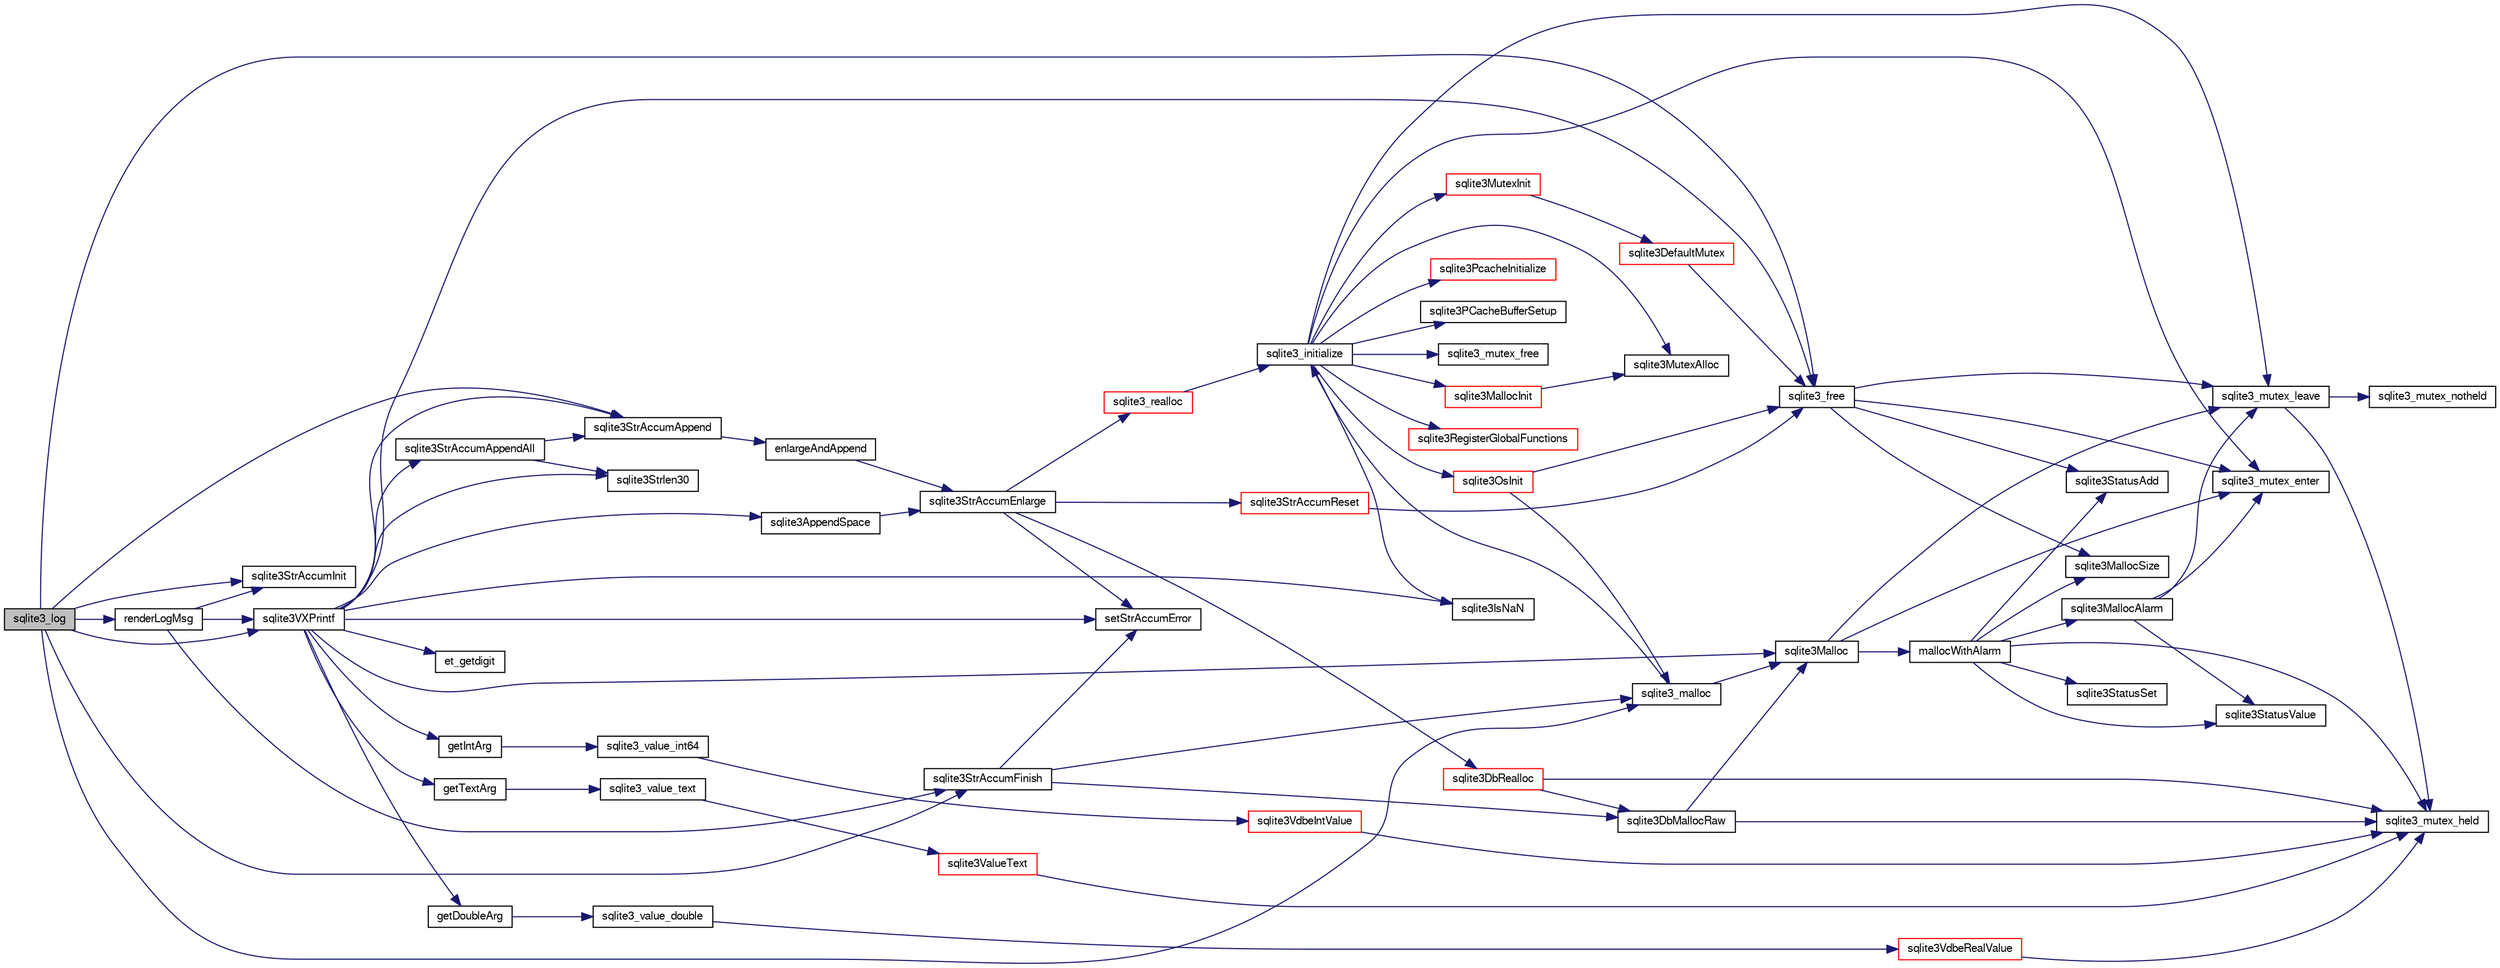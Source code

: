 digraph "sqlite3_log"
{
  edge [fontname="FreeSans",fontsize="10",labelfontname="FreeSans",labelfontsize="10"];
  node [fontname="FreeSans",fontsize="10",shape=record];
  rankdir="LR";
  Node341178 [label="sqlite3_log",height=0.2,width=0.4,color="black", fillcolor="grey75", style="filled", fontcolor="black"];
  Node341178 -> Node341179 [color="midnightblue",fontsize="10",style="solid",fontname="FreeSans"];
  Node341179 [label="renderLogMsg",height=0.2,width=0.4,color="black", fillcolor="white", style="filled",URL="$sqlite3_8c.html#a7a02b43ce0a27bb52085c7f446d115af"];
  Node341179 -> Node341180 [color="midnightblue",fontsize="10",style="solid",fontname="FreeSans"];
  Node341180 [label="sqlite3StrAccumInit",height=0.2,width=0.4,color="black", fillcolor="white", style="filled",URL="$sqlite3_8c.html#aabf95e113b9d54d519cd15a56215f560"];
  Node341179 -> Node341181 [color="midnightblue",fontsize="10",style="solid",fontname="FreeSans"];
  Node341181 [label="sqlite3VXPrintf",height=0.2,width=0.4,color="black", fillcolor="white", style="filled",URL="$sqlite3_8c.html#a63c25806c9bd4a2b76f9a0eb232c6bde"];
  Node341181 -> Node341182 [color="midnightblue",fontsize="10",style="solid",fontname="FreeSans"];
  Node341182 [label="sqlite3StrAccumAppend",height=0.2,width=0.4,color="black", fillcolor="white", style="filled",URL="$sqlite3_8c.html#a56664fa33def33c5a5245b623441d5e0"];
  Node341182 -> Node341183 [color="midnightblue",fontsize="10",style="solid",fontname="FreeSans"];
  Node341183 [label="enlargeAndAppend",height=0.2,width=0.4,color="black", fillcolor="white", style="filled",URL="$sqlite3_8c.html#a25b21e61dc0883d849890eaa8a18088a"];
  Node341183 -> Node341184 [color="midnightblue",fontsize="10",style="solid",fontname="FreeSans"];
  Node341184 [label="sqlite3StrAccumEnlarge",height=0.2,width=0.4,color="black", fillcolor="white", style="filled",URL="$sqlite3_8c.html#a38976500a97c69d65086eeccca82dd96"];
  Node341184 -> Node341185 [color="midnightblue",fontsize="10",style="solid",fontname="FreeSans"];
  Node341185 [label="setStrAccumError",height=0.2,width=0.4,color="black", fillcolor="white", style="filled",URL="$sqlite3_8c.html#a3dc479a1fc8ba1ab8edfe51f8a0b102c"];
  Node341184 -> Node341186 [color="midnightblue",fontsize="10",style="solid",fontname="FreeSans"];
  Node341186 [label="sqlite3StrAccumReset",height=0.2,width=0.4,color="red", fillcolor="white", style="filled",URL="$sqlite3_8c.html#ad7e70f4ec9d2fa3a63a371e2c7c555d8"];
  Node341186 -> Node341193 [color="midnightblue",fontsize="10",style="solid",fontname="FreeSans"];
  Node341193 [label="sqlite3_free",height=0.2,width=0.4,color="black", fillcolor="white", style="filled",URL="$sqlite3_8c.html#a6552349e36a8a691af5487999ab09519"];
  Node341193 -> Node341194 [color="midnightblue",fontsize="10",style="solid",fontname="FreeSans"];
  Node341194 [label="sqlite3_mutex_enter",height=0.2,width=0.4,color="black", fillcolor="white", style="filled",URL="$sqlite3_8c.html#a1c12cde690bd89f104de5cbad12a6bf5"];
  Node341193 -> Node341195 [color="midnightblue",fontsize="10",style="solid",fontname="FreeSans"];
  Node341195 [label="sqlite3StatusAdd",height=0.2,width=0.4,color="black", fillcolor="white", style="filled",URL="$sqlite3_8c.html#afa029f93586aeab4cc85360905dae9cd"];
  Node341193 -> Node341191 [color="midnightblue",fontsize="10",style="solid",fontname="FreeSans"];
  Node341191 [label="sqlite3MallocSize",height=0.2,width=0.4,color="black", fillcolor="white", style="filled",URL="$sqlite3_8c.html#acf5d2a5f35270bafb050bd2def576955"];
  Node341193 -> Node341196 [color="midnightblue",fontsize="10",style="solid",fontname="FreeSans"];
  Node341196 [label="sqlite3_mutex_leave",height=0.2,width=0.4,color="black", fillcolor="white", style="filled",URL="$sqlite3_8c.html#a5838d235601dbd3c1fa993555c6bcc93"];
  Node341196 -> Node341188 [color="midnightblue",fontsize="10",style="solid",fontname="FreeSans"];
  Node341188 [label="sqlite3_mutex_held",height=0.2,width=0.4,color="black", fillcolor="white", style="filled",URL="$sqlite3_8c.html#acf77da68932b6bc163c5e68547ecc3e7"];
  Node341196 -> Node341197 [color="midnightblue",fontsize="10",style="solid",fontname="FreeSans"];
  Node341197 [label="sqlite3_mutex_notheld",height=0.2,width=0.4,color="black", fillcolor="white", style="filled",URL="$sqlite3_8c.html#a83967c837c1c000d3b5adcfaa688f5dc"];
  Node341184 -> Node341198 [color="midnightblue",fontsize="10",style="solid",fontname="FreeSans"];
  Node341198 [label="sqlite3DbRealloc",height=0.2,width=0.4,color="red", fillcolor="white", style="filled",URL="$sqlite3_8c.html#ae028f4902a9d29bcaf310ff289ee87dc"];
  Node341198 -> Node341188 [color="midnightblue",fontsize="10",style="solid",fontname="FreeSans"];
  Node341198 -> Node341199 [color="midnightblue",fontsize="10",style="solid",fontname="FreeSans"];
  Node341199 [label="sqlite3DbMallocRaw",height=0.2,width=0.4,color="black", fillcolor="white", style="filled",URL="$sqlite3_8c.html#abbe8be0cf7175e11ddc3e2218fad924e"];
  Node341199 -> Node341188 [color="midnightblue",fontsize="10",style="solid",fontname="FreeSans"];
  Node341199 -> Node341200 [color="midnightblue",fontsize="10",style="solid",fontname="FreeSans"];
  Node341200 [label="sqlite3Malloc",height=0.2,width=0.4,color="black", fillcolor="white", style="filled",URL="$sqlite3_8c.html#a361a2eaa846b1885f123abe46f5d8b2b"];
  Node341200 -> Node341194 [color="midnightblue",fontsize="10",style="solid",fontname="FreeSans"];
  Node341200 -> Node341201 [color="midnightblue",fontsize="10",style="solid",fontname="FreeSans"];
  Node341201 [label="mallocWithAlarm",height=0.2,width=0.4,color="black", fillcolor="white", style="filled",URL="$sqlite3_8c.html#ab070d5cf8e48ec8a6a43cf025d48598b"];
  Node341201 -> Node341188 [color="midnightblue",fontsize="10",style="solid",fontname="FreeSans"];
  Node341201 -> Node341202 [color="midnightblue",fontsize="10",style="solid",fontname="FreeSans"];
  Node341202 [label="sqlite3StatusSet",height=0.2,width=0.4,color="black", fillcolor="white", style="filled",URL="$sqlite3_8c.html#afec7586c01fcb5ea17dc9d7725a589d9"];
  Node341201 -> Node341203 [color="midnightblue",fontsize="10",style="solid",fontname="FreeSans"];
  Node341203 [label="sqlite3StatusValue",height=0.2,width=0.4,color="black", fillcolor="white", style="filled",URL="$sqlite3_8c.html#a30b8ac296c6e200c1fa57708d52c6ef6"];
  Node341201 -> Node341204 [color="midnightblue",fontsize="10",style="solid",fontname="FreeSans"];
  Node341204 [label="sqlite3MallocAlarm",height=0.2,width=0.4,color="black", fillcolor="white", style="filled",URL="$sqlite3_8c.html#ada66988e8471d1198f3219c062377508"];
  Node341204 -> Node341203 [color="midnightblue",fontsize="10",style="solid",fontname="FreeSans"];
  Node341204 -> Node341196 [color="midnightblue",fontsize="10",style="solid",fontname="FreeSans"];
  Node341204 -> Node341194 [color="midnightblue",fontsize="10",style="solid",fontname="FreeSans"];
  Node341201 -> Node341191 [color="midnightblue",fontsize="10",style="solid",fontname="FreeSans"];
  Node341201 -> Node341195 [color="midnightblue",fontsize="10",style="solid",fontname="FreeSans"];
  Node341200 -> Node341196 [color="midnightblue",fontsize="10",style="solid",fontname="FreeSans"];
  Node341184 -> Node341379 [color="midnightblue",fontsize="10",style="solid",fontname="FreeSans"];
  Node341379 [label="sqlite3_realloc",height=0.2,width=0.4,color="red", fillcolor="white", style="filled",URL="$sqlite3_8c.html#a822d9e42f6ab4b2ec803f311aeb9618d"];
  Node341379 -> Node341206 [color="midnightblue",fontsize="10",style="solid",fontname="FreeSans"];
  Node341206 [label="sqlite3_initialize",height=0.2,width=0.4,color="black", fillcolor="white", style="filled",URL="$sqlite3_8c.html#ab0c0ee2d5d4cf8b28e9572296a8861df"];
  Node341206 -> Node341207 [color="midnightblue",fontsize="10",style="solid",fontname="FreeSans"];
  Node341207 [label="sqlite3MutexInit",height=0.2,width=0.4,color="red", fillcolor="white", style="filled",URL="$sqlite3_8c.html#a7906afcdd1cdb3d0007eb932398a1158"];
  Node341207 -> Node341208 [color="midnightblue",fontsize="10",style="solid",fontname="FreeSans"];
  Node341208 [label="sqlite3DefaultMutex",height=0.2,width=0.4,color="red", fillcolor="white", style="filled",URL="$sqlite3_8c.html#ac895a71e325f9b2f9b862f737c17aca8"];
  Node341208 -> Node341193 [color="midnightblue",fontsize="10",style="solid",fontname="FreeSans"];
  Node341206 -> Node341225 [color="midnightblue",fontsize="10",style="solid",fontname="FreeSans"];
  Node341225 [label="sqlite3MutexAlloc",height=0.2,width=0.4,color="black", fillcolor="white", style="filled",URL="$sqlite3_8c.html#a0e3f432ee581f6876b590e7ad7e84e19"];
  Node341206 -> Node341194 [color="midnightblue",fontsize="10",style="solid",fontname="FreeSans"];
  Node341206 -> Node341226 [color="midnightblue",fontsize="10",style="solid",fontname="FreeSans"];
  Node341226 [label="sqlite3MallocInit",height=0.2,width=0.4,color="red", fillcolor="white", style="filled",URL="$sqlite3_8c.html#a9e06f9e7cad0d83ce80ab493c9533552"];
  Node341226 -> Node341225 [color="midnightblue",fontsize="10",style="solid",fontname="FreeSans"];
  Node341206 -> Node341196 [color="midnightblue",fontsize="10",style="solid",fontname="FreeSans"];
  Node341206 -> Node341266 [color="midnightblue",fontsize="10",style="solid",fontname="FreeSans"];
  Node341266 [label="sqlite3RegisterGlobalFunctions",height=0.2,width=0.4,color="red", fillcolor="white", style="filled",URL="$sqlite3_8c.html#a9f75bd111010f29e1b8d74344473c4ec"];
  Node341206 -> Node341447 [color="midnightblue",fontsize="10",style="solid",fontname="FreeSans"];
  Node341447 [label="sqlite3PcacheInitialize",height=0.2,width=0.4,color="red", fillcolor="white", style="filled",URL="$sqlite3_8c.html#a2902c61ddc88bea002c4d69fe4052b1f"];
  Node341206 -> Node341448 [color="midnightblue",fontsize="10",style="solid",fontname="FreeSans"];
  Node341448 [label="sqlite3OsInit",height=0.2,width=0.4,color="red", fillcolor="white", style="filled",URL="$sqlite3_8c.html#afeaa886fe1ca086a30fd278b1d069762"];
  Node341448 -> Node341265 [color="midnightblue",fontsize="10",style="solid",fontname="FreeSans"];
  Node341265 [label="sqlite3_malloc",height=0.2,width=0.4,color="black", fillcolor="white", style="filled",URL="$sqlite3_8c.html#ac79dba55fc32b6a840cf5a9769bce7cd"];
  Node341265 -> Node341206 [color="midnightblue",fontsize="10",style="solid",fontname="FreeSans"];
  Node341265 -> Node341200 [color="midnightblue",fontsize="10",style="solid",fontname="FreeSans"];
  Node341448 -> Node341193 [color="midnightblue",fontsize="10",style="solid",fontname="FreeSans"];
  Node341206 -> Node341452 [color="midnightblue",fontsize="10",style="solid",fontname="FreeSans"];
  Node341452 [label="sqlite3PCacheBufferSetup",height=0.2,width=0.4,color="black", fillcolor="white", style="filled",URL="$sqlite3_8c.html#ad18a1eebefdfbc4254f473f7b0101937"];
  Node341206 -> Node341453 [color="midnightblue",fontsize="10",style="solid",fontname="FreeSans"];
  Node341453 [label="sqlite3_mutex_free",height=0.2,width=0.4,color="black", fillcolor="white", style="filled",URL="$sqlite3_8c.html#a2db2e72e08f6873afa9c61b0ec726fec"];
  Node341206 -> Node341347 [color="midnightblue",fontsize="10",style="solid",fontname="FreeSans"];
  Node341347 [label="sqlite3IsNaN",height=0.2,width=0.4,color="black", fillcolor="white", style="filled",URL="$sqlite3_8c.html#aed4d78203877c3486765ccbc7feebb50"];
  Node341181 -> Node341454 [color="midnightblue",fontsize="10",style="solid",fontname="FreeSans"];
  Node341454 [label="getIntArg",height=0.2,width=0.4,color="black", fillcolor="white", style="filled",URL="$sqlite3_8c.html#abff258963dbd9205fb299851a64c67be"];
  Node341454 -> Node341338 [color="midnightblue",fontsize="10",style="solid",fontname="FreeSans"];
  Node341338 [label="sqlite3_value_int64",height=0.2,width=0.4,color="black", fillcolor="white", style="filled",URL="$sqlite3_8c.html#ab38d8627f4750672e72712df0b709e0d"];
  Node341338 -> Node341326 [color="midnightblue",fontsize="10",style="solid",fontname="FreeSans"];
  Node341326 [label="sqlite3VdbeIntValue",height=0.2,width=0.4,color="red", fillcolor="white", style="filled",URL="$sqlite3_8c.html#a3dc28e3bfdbecf81633c3697a3aacd45"];
  Node341326 -> Node341188 [color="midnightblue",fontsize="10",style="solid",fontname="FreeSans"];
  Node341181 -> Node341200 [color="midnightblue",fontsize="10",style="solid",fontname="FreeSans"];
  Node341181 -> Node341185 [color="midnightblue",fontsize="10",style="solid",fontname="FreeSans"];
  Node341181 -> Node341455 [color="midnightblue",fontsize="10",style="solid",fontname="FreeSans"];
  Node341455 [label="getDoubleArg",height=0.2,width=0.4,color="black", fillcolor="white", style="filled",URL="$sqlite3_8c.html#a1cf25120072c85bd261983b24c12c3d9"];
  Node341455 -> Node341342 [color="midnightblue",fontsize="10",style="solid",fontname="FreeSans"];
  Node341342 [label="sqlite3_value_double",height=0.2,width=0.4,color="black", fillcolor="white", style="filled",URL="$sqlite3_8c.html#a3e50c1a2dd484a8b6911c9d163816b88"];
  Node341342 -> Node341343 [color="midnightblue",fontsize="10",style="solid",fontname="FreeSans"];
  Node341343 [label="sqlite3VdbeRealValue",height=0.2,width=0.4,color="red", fillcolor="white", style="filled",URL="$sqlite3_8c.html#a5bf943a4f9a5516911b3bc610e3d64e0"];
  Node341343 -> Node341188 [color="midnightblue",fontsize="10",style="solid",fontname="FreeSans"];
  Node341181 -> Node341347 [color="midnightblue",fontsize="10",style="solid",fontname="FreeSans"];
  Node341181 -> Node341263 [color="midnightblue",fontsize="10",style="solid",fontname="FreeSans"];
  Node341263 [label="sqlite3Strlen30",height=0.2,width=0.4,color="black", fillcolor="white", style="filled",URL="$sqlite3_8c.html#a3dcd80ba41f1a308193dee74857b62a7"];
  Node341181 -> Node341456 [color="midnightblue",fontsize="10",style="solid",fontname="FreeSans"];
  Node341456 [label="et_getdigit",height=0.2,width=0.4,color="black", fillcolor="white", style="filled",URL="$sqlite3_8c.html#a40c5a308749ad07cc2397a53e081bff0"];
  Node341181 -> Node341457 [color="midnightblue",fontsize="10",style="solid",fontname="FreeSans"];
  Node341457 [label="getTextArg",height=0.2,width=0.4,color="black", fillcolor="white", style="filled",URL="$sqlite3_8c.html#afbb41850423ef20071cefaab0431e04d"];
  Node341457 -> Node341269 [color="midnightblue",fontsize="10",style="solid",fontname="FreeSans"];
  Node341269 [label="sqlite3_value_text",height=0.2,width=0.4,color="black", fillcolor="white", style="filled",URL="$sqlite3_8c.html#aef2ace3239e6dd59c74110faa70f8171"];
  Node341269 -> Node341270 [color="midnightblue",fontsize="10",style="solid",fontname="FreeSans"];
  Node341270 [label="sqlite3ValueText",height=0.2,width=0.4,color="red", fillcolor="white", style="filled",URL="$sqlite3_8c.html#ad567a94e52d1adf81f4857fdba00a59b"];
  Node341270 -> Node341188 [color="midnightblue",fontsize="10",style="solid",fontname="FreeSans"];
  Node341181 -> Node341458 [color="midnightblue",fontsize="10",style="solid",fontname="FreeSans"];
  Node341458 [label="sqlite3StrAccumAppendAll",height=0.2,width=0.4,color="black", fillcolor="white", style="filled",URL="$sqlite3_8c.html#acaf8f3e4f99a3c3a4a77e9c987547289"];
  Node341458 -> Node341182 [color="midnightblue",fontsize="10",style="solid",fontname="FreeSans"];
  Node341458 -> Node341263 [color="midnightblue",fontsize="10",style="solid",fontname="FreeSans"];
  Node341181 -> Node341459 [color="midnightblue",fontsize="10",style="solid",fontname="FreeSans"];
  Node341459 [label="sqlite3AppendSpace",height=0.2,width=0.4,color="black", fillcolor="white", style="filled",URL="$sqlite3_8c.html#aefd38a5afc0020d4a93855c3ee7c63a8"];
  Node341459 -> Node341184 [color="midnightblue",fontsize="10",style="solid",fontname="FreeSans"];
  Node341181 -> Node341193 [color="midnightblue",fontsize="10",style="solid",fontname="FreeSans"];
  Node341179 -> Node341290 [color="midnightblue",fontsize="10",style="solid",fontname="FreeSans"];
  Node341290 [label="sqlite3StrAccumFinish",height=0.2,width=0.4,color="black", fillcolor="white", style="filled",URL="$sqlite3_8c.html#adb7f26b10ac1b847db6f000ef4c2e2ba"];
  Node341290 -> Node341199 [color="midnightblue",fontsize="10",style="solid",fontname="FreeSans"];
  Node341290 -> Node341265 [color="midnightblue",fontsize="10",style="solid",fontname="FreeSans"];
  Node341290 -> Node341185 [color="midnightblue",fontsize="10",style="solid",fontname="FreeSans"];
  Node341178 -> Node341180 [color="midnightblue",fontsize="10",style="solid",fontname="FreeSans"];
  Node341178 -> Node341181 [color="midnightblue",fontsize="10",style="solid",fontname="FreeSans"];
  Node341178 -> Node341290 [color="midnightblue",fontsize="10",style="solid",fontname="FreeSans"];
  Node341178 -> Node341265 [color="midnightblue",fontsize="10",style="solid",fontname="FreeSans"];
  Node341178 -> Node341193 [color="midnightblue",fontsize="10",style="solid",fontname="FreeSans"];
  Node341178 -> Node341182 [color="midnightblue",fontsize="10",style="solid",fontname="FreeSans"];
}
